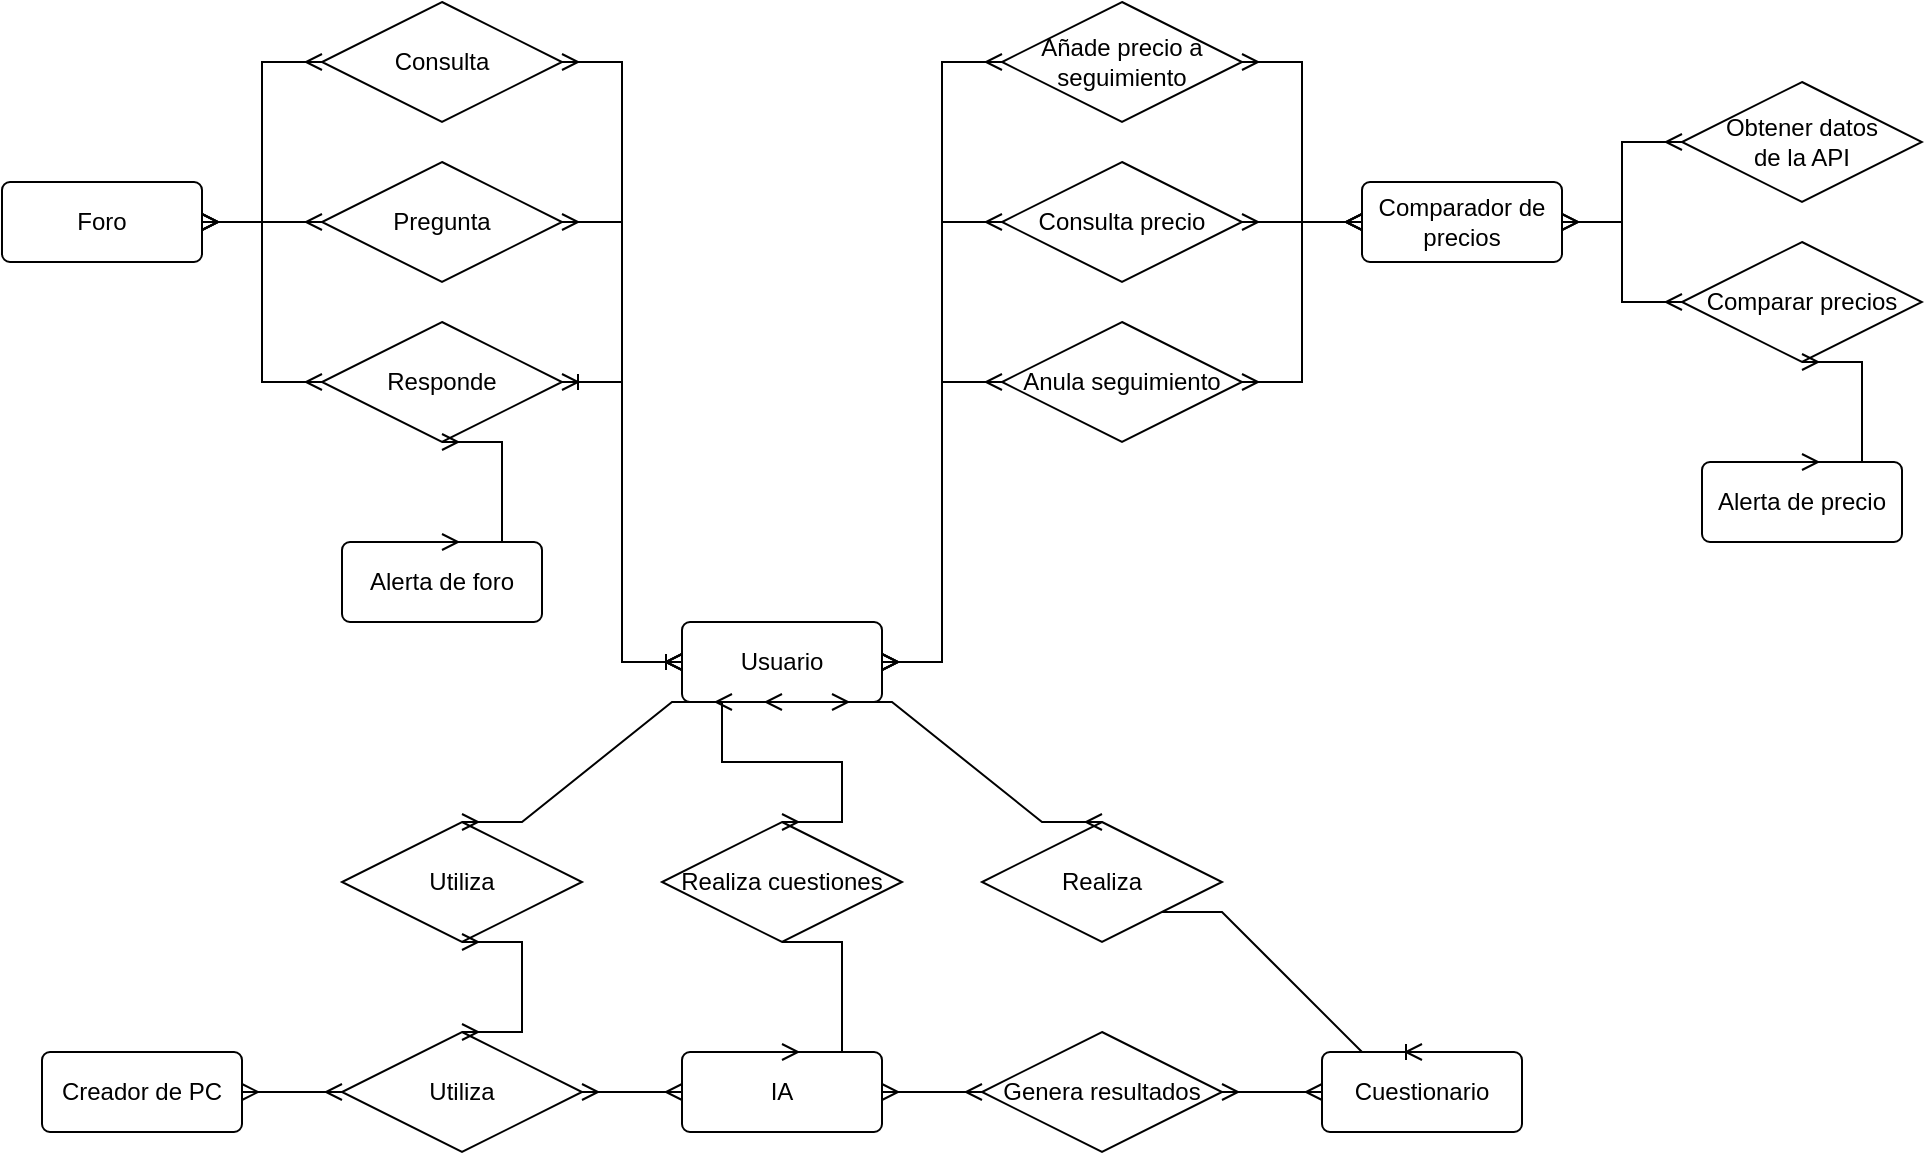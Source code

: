 <mxfile version="22.1.11" type="device">
  <diagram name="Página-1" id="p4Q-tT70X0IZDJlTZ_CB">
    <mxGraphModel dx="1243" dy="760" grid="1" gridSize="10" guides="1" tooltips="1" connect="1" arrows="1" fold="1" page="1" pageScale="1" pageWidth="827" pageHeight="1169" math="0" shadow="0">
      <root>
        <mxCell id="0" />
        <mxCell id="1" parent="0" />
        <mxCell id="1nFRHoAYmDdeG8TISAmw-2" value="Usuario" style="rounded=1;arcSize=10;whiteSpace=wrap;html=1;align=center;" vertex="1" parent="1">
          <mxGeometry x="370" y="500" width="100" height="40" as="geometry" />
        </mxCell>
        <mxCell id="1nFRHoAYmDdeG8TISAmw-3" value="Foro" style="rounded=1;arcSize=10;whiteSpace=wrap;html=1;align=center;" vertex="1" parent="1">
          <mxGeometry x="30" y="280" width="100" height="40" as="geometry" />
        </mxCell>
        <mxCell id="1nFRHoAYmDdeG8TISAmw-4" value="Comparador de precios" style="rounded=1;arcSize=10;whiteSpace=wrap;html=1;align=center;" vertex="1" parent="1">
          <mxGeometry x="710" y="280" width="100" height="40" as="geometry" />
        </mxCell>
        <mxCell id="1nFRHoAYmDdeG8TISAmw-5" value="Creador de PC" style="rounded=1;arcSize=10;whiteSpace=wrap;html=1;align=center;" vertex="1" parent="1">
          <mxGeometry x="50" y="715" width="100" height="40" as="geometry" />
        </mxCell>
        <mxCell id="1nFRHoAYmDdeG8TISAmw-6" value="IA" style="rounded=1;arcSize=10;whiteSpace=wrap;html=1;align=center;" vertex="1" parent="1">
          <mxGeometry x="370" y="715" width="100" height="40" as="geometry" />
        </mxCell>
        <mxCell id="1nFRHoAYmDdeG8TISAmw-7" value="Cuestionario" style="rounded=1;arcSize=10;whiteSpace=wrap;html=1;align=center;" vertex="1" parent="1">
          <mxGeometry x="690" y="715" width="100" height="40" as="geometry" />
        </mxCell>
        <mxCell id="1nFRHoAYmDdeG8TISAmw-9" value="Realiza" style="shape=rhombus;perimeter=rhombusPerimeter;whiteSpace=wrap;html=1;align=center;" vertex="1" parent="1">
          <mxGeometry x="520" y="600" width="120" height="60" as="geometry" />
        </mxCell>
        <mxCell id="1nFRHoAYmDdeG8TISAmw-10" value="Consulta" style="shape=rhombus;perimeter=rhombusPerimeter;whiteSpace=wrap;html=1;align=center;" vertex="1" parent="1">
          <mxGeometry x="190" y="190" width="120" height="60" as="geometry" />
        </mxCell>
        <mxCell id="1nFRHoAYmDdeG8TISAmw-11" value="Pregunta" style="shape=rhombus;perimeter=rhombusPerimeter;whiteSpace=wrap;html=1;align=center;" vertex="1" parent="1">
          <mxGeometry x="190" y="270" width="120" height="60" as="geometry" />
        </mxCell>
        <mxCell id="1nFRHoAYmDdeG8TISAmw-12" value="Responde" style="shape=rhombus;perimeter=rhombusPerimeter;whiteSpace=wrap;html=1;align=center;" vertex="1" parent="1">
          <mxGeometry x="190" y="350" width="120" height="60" as="geometry" />
        </mxCell>
        <mxCell id="1nFRHoAYmDdeG8TISAmw-13" value="" style="edgeStyle=entityRelationEdgeStyle;fontSize=12;html=1;endArrow=ERmany;startArrow=ERmany;rounded=0;entryX=0;entryY=0.5;entryDx=0;entryDy=0;exitX=1;exitY=0.5;exitDx=0;exitDy=0;" edge="1" parent="1" source="1nFRHoAYmDdeG8TISAmw-11" target="1nFRHoAYmDdeG8TISAmw-2">
          <mxGeometry width="100" height="100" relative="1" as="geometry">
            <mxPoint x="390" y="510" as="sourcePoint" />
            <mxPoint x="490" y="410" as="targetPoint" />
          </mxGeometry>
        </mxCell>
        <mxCell id="1nFRHoAYmDdeG8TISAmw-14" value="" style="edgeStyle=entityRelationEdgeStyle;fontSize=12;html=1;endArrow=ERoneToMany;startArrow=ERoneToMany;rounded=0;entryX=0;entryY=0.5;entryDx=0;entryDy=0;exitX=1;exitY=0.5;exitDx=0;exitDy=0;startFill=0;" edge="1" parent="1" source="1nFRHoAYmDdeG8TISAmw-12" target="1nFRHoAYmDdeG8TISAmw-2">
          <mxGeometry width="100" height="100" relative="1" as="geometry">
            <mxPoint x="390" y="510" as="sourcePoint" />
            <mxPoint x="490" y="410" as="targetPoint" />
          </mxGeometry>
        </mxCell>
        <mxCell id="1nFRHoAYmDdeG8TISAmw-15" value="" style="edgeStyle=entityRelationEdgeStyle;fontSize=12;html=1;endArrow=ERmany;startArrow=ERmany;rounded=0;entryX=0;entryY=0.5;entryDx=0;entryDy=0;exitX=1;exitY=0.5;exitDx=0;exitDy=0;" edge="1" parent="1" source="1nFRHoAYmDdeG8TISAmw-10" target="1nFRHoAYmDdeG8TISAmw-2">
          <mxGeometry width="100" height="100" relative="1" as="geometry">
            <mxPoint x="390" y="510" as="sourcePoint" />
            <mxPoint x="490" y="410" as="targetPoint" />
          </mxGeometry>
        </mxCell>
        <mxCell id="1nFRHoAYmDdeG8TISAmw-16" value="" style="edgeStyle=entityRelationEdgeStyle;fontSize=12;html=1;endArrow=ERmany;startArrow=ERmany;rounded=0;entryX=0;entryY=0.5;entryDx=0;entryDy=0;exitX=1;exitY=0.5;exitDx=0;exitDy=0;" edge="1" parent="1" source="1nFRHoAYmDdeG8TISAmw-3" target="1nFRHoAYmDdeG8TISAmw-10">
          <mxGeometry width="100" height="100" relative="1" as="geometry">
            <mxPoint x="390" y="510" as="sourcePoint" />
            <mxPoint x="490" y="410" as="targetPoint" />
          </mxGeometry>
        </mxCell>
        <mxCell id="1nFRHoAYmDdeG8TISAmw-17" value="" style="edgeStyle=entityRelationEdgeStyle;fontSize=12;html=1;endArrow=ERmany;startArrow=ERmany;rounded=0;entryX=0;entryY=0.5;entryDx=0;entryDy=0;exitX=1;exitY=0.5;exitDx=0;exitDy=0;" edge="1" parent="1" source="1nFRHoAYmDdeG8TISAmw-3" target="1nFRHoAYmDdeG8TISAmw-11">
          <mxGeometry width="100" height="100" relative="1" as="geometry">
            <mxPoint x="390" y="510" as="sourcePoint" />
            <mxPoint x="490" y="410" as="targetPoint" />
          </mxGeometry>
        </mxCell>
        <mxCell id="1nFRHoAYmDdeG8TISAmw-18" value="" style="edgeStyle=entityRelationEdgeStyle;fontSize=12;html=1;endArrow=ERmany;startArrow=ERmany;rounded=0;entryX=0;entryY=0.5;entryDx=0;entryDy=0;" edge="1" parent="1" target="1nFRHoAYmDdeG8TISAmw-12">
          <mxGeometry width="100" height="100" relative="1" as="geometry">
            <mxPoint x="130" y="300" as="sourcePoint" />
            <mxPoint x="490" y="410" as="targetPoint" />
          </mxGeometry>
        </mxCell>
        <mxCell id="1nFRHoAYmDdeG8TISAmw-21" value="" style="edgeStyle=entityRelationEdgeStyle;fontSize=12;html=1;endArrow=ERoneToMany;rounded=0;entryX=0.5;entryY=0;entryDx=0;entryDy=0;exitX=1;exitY=1;exitDx=0;exitDy=0;" edge="1" parent="1" source="1nFRHoAYmDdeG8TISAmw-9" target="1nFRHoAYmDdeG8TISAmw-7">
          <mxGeometry width="100" height="100" relative="1" as="geometry">
            <mxPoint x="781" y="805" as="sourcePoint" />
            <mxPoint x="881" y="705" as="targetPoint" />
            <Array as="points">
              <mxPoint x="601" y="645" />
            </Array>
          </mxGeometry>
        </mxCell>
        <mxCell id="1nFRHoAYmDdeG8TISAmw-22" value="Genera resultados" style="shape=rhombus;perimeter=rhombusPerimeter;whiteSpace=wrap;html=1;align=center;" vertex="1" parent="1">
          <mxGeometry x="520" y="705" width="120" height="60" as="geometry" />
        </mxCell>
        <mxCell id="1nFRHoAYmDdeG8TISAmw-23" value="" style="edgeStyle=entityRelationEdgeStyle;fontSize=12;html=1;endArrow=ERmany;startArrow=ERmany;rounded=0;exitX=0;exitY=0.5;exitDx=0;exitDy=0;entryX=1;entryY=0.5;entryDx=0;entryDy=0;" edge="1" parent="1" source="1nFRHoAYmDdeG8TISAmw-7" target="1nFRHoAYmDdeG8TISAmw-22">
          <mxGeometry width="100" height="100" relative="1" as="geometry">
            <mxPoint x="521" y="905" as="sourcePoint" />
            <mxPoint x="790" y="605" as="targetPoint" />
          </mxGeometry>
        </mxCell>
        <mxCell id="1nFRHoAYmDdeG8TISAmw-24" value="" style="edgeStyle=entityRelationEdgeStyle;fontSize=12;html=1;endArrow=ERmany;startArrow=ERmany;rounded=0;entryX=1;entryY=0.5;entryDx=0;entryDy=0;exitX=0;exitY=0.5;exitDx=0;exitDy=0;" edge="1" parent="1" source="1nFRHoAYmDdeG8TISAmw-22" target="1nFRHoAYmDdeG8TISAmw-6">
          <mxGeometry width="100" height="100" relative="1" as="geometry">
            <mxPoint x="40" y="965" as="sourcePoint" />
            <mxPoint x="140" y="865" as="targetPoint" />
          </mxGeometry>
        </mxCell>
        <mxCell id="1nFRHoAYmDdeG8TISAmw-25" value="Realiza cuestiones" style="shape=rhombus;perimeter=rhombusPerimeter;whiteSpace=wrap;html=1;align=center;" vertex="1" parent="1">
          <mxGeometry x="360" y="600" width="120" height="60" as="geometry" />
        </mxCell>
        <mxCell id="1nFRHoAYmDdeG8TISAmw-27" value="" style="edgeStyle=entityRelationEdgeStyle;fontSize=12;html=1;endArrow=ERmany;rounded=0;entryX=0.5;entryY=0;entryDx=0;entryDy=0;exitX=0.5;exitY=1;exitDx=0;exitDy=0;" edge="1" parent="1" source="1nFRHoAYmDdeG8TISAmw-25" target="1nFRHoAYmDdeG8TISAmw-6">
          <mxGeometry width="100" height="100" relative="1" as="geometry">
            <mxPoint x="390" y="895" as="sourcePoint" />
            <mxPoint x="450" y="775" as="targetPoint" />
          </mxGeometry>
        </mxCell>
        <mxCell id="1nFRHoAYmDdeG8TISAmw-28" value="Añade precio a seguimiento" style="shape=rhombus;perimeter=rhombusPerimeter;whiteSpace=wrap;html=1;align=center;" vertex="1" parent="1">
          <mxGeometry x="530" y="190" width="120" height="60" as="geometry" />
        </mxCell>
        <mxCell id="1nFRHoAYmDdeG8TISAmw-29" value="" style="edgeStyle=entityRelationEdgeStyle;fontSize=12;html=1;endArrow=ERmany;startArrow=ERmany;rounded=0;entryX=0;entryY=0.5;entryDx=0;entryDy=0;exitX=1;exitY=0.5;exitDx=0;exitDy=0;" edge="1" parent="1" source="1nFRHoAYmDdeG8TISAmw-2" target="1nFRHoAYmDdeG8TISAmw-28">
          <mxGeometry width="100" height="100" relative="1" as="geometry">
            <mxPoint x="470" y="300" as="sourcePoint" />
            <mxPoint x="460" y="220" as="targetPoint" />
          </mxGeometry>
        </mxCell>
        <mxCell id="1nFRHoAYmDdeG8TISAmw-30" value="Consulta precio" style="shape=rhombus;perimeter=rhombusPerimeter;whiteSpace=wrap;html=1;align=center;" vertex="1" parent="1">
          <mxGeometry x="530" y="270" width="120" height="60" as="geometry" />
        </mxCell>
        <mxCell id="1nFRHoAYmDdeG8TISAmw-31" value="" style="edgeStyle=entityRelationEdgeStyle;fontSize=12;html=1;endArrow=ERmany;startArrow=ERmany;rounded=0;entryX=1;entryY=0.5;entryDx=0;entryDy=0;" edge="1" parent="1" source="1nFRHoAYmDdeG8TISAmw-30" target="1nFRHoAYmDdeG8TISAmw-2">
          <mxGeometry width="100" height="100" relative="1" as="geometry">
            <mxPoint x="360" y="320" as="sourcePoint" />
            <mxPoint x="460" y="220" as="targetPoint" />
          </mxGeometry>
        </mxCell>
        <mxCell id="1nFRHoAYmDdeG8TISAmw-32" value="Anula seguimiento" style="shape=rhombus;perimeter=rhombusPerimeter;whiteSpace=wrap;html=1;align=center;" vertex="1" parent="1">
          <mxGeometry x="530" y="350" width="120" height="60" as="geometry" />
        </mxCell>
        <mxCell id="1nFRHoAYmDdeG8TISAmw-33" value="" style="edgeStyle=entityRelationEdgeStyle;fontSize=12;html=1;endArrow=ERmany;startArrow=ERmany;rounded=0;entryX=0;entryY=0.5;entryDx=0;entryDy=0;exitX=1;exitY=0.5;exitDx=0;exitDy=0;" edge="1" parent="1" source="1nFRHoAYmDdeG8TISAmw-2" target="1nFRHoAYmDdeG8TISAmw-32">
          <mxGeometry width="100" height="100" relative="1" as="geometry">
            <mxPoint x="360" y="320" as="sourcePoint" />
            <mxPoint x="460" y="220" as="targetPoint" />
          </mxGeometry>
        </mxCell>
        <mxCell id="1nFRHoAYmDdeG8TISAmw-34" value="" style="edgeStyle=entityRelationEdgeStyle;fontSize=12;html=1;endArrow=ERmany;startArrow=ERmany;rounded=0;entryX=0;entryY=0.5;entryDx=0;entryDy=0;exitX=1;exitY=0.5;exitDx=0;exitDy=0;" edge="1" parent="1" source="1nFRHoAYmDdeG8TISAmw-28" target="1nFRHoAYmDdeG8TISAmw-4">
          <mxGeometry width="100" height="100" relative="1" as="geometry">
            <mxPoint x="330" y="230" as="sourcePoint" />
            <mxPoint x="430" y="130" as="targetPoint" />
          </mxGeometry>
        </mxCell>
        <mxCell id="1nFRHoAYmDdeG8TISAmw-35" value="" style="edgeStyle=entityRelationEdgeStyle;fontSize=12;html=1;endArrow=ERmany;startArrow=ERmany;rounded=0;exitX=1;exitY=0.5;exitDx=0;exitDy=0;entryX=0;entryY=0.5;entryDx=0;entryDy=0;" edge="1" parent="1" source="1nFRHoAYmDdeG8TISAmw-30" target="1nFRHoAYmDdeG8TISAmw-4">
          <mxGeometry width="100" height="100" relative="1" as="geometry">
            <mxPoint x="330" y="230" as="sourcePoint" />
            <mxPoint x="430" y="130" as="targetPoint" />
          </mxGeometry>
        </mxCell>
        <mxCell id="1nFRHoAYmDdeG8TISAmw-36" value="" style="edgeStyle=entityRelationEdgeStyle;fontSize=12;html=1;endArrow=ERmany;startArrow=ERmany;rounded=0;entryX=0;entryY=0.5;entryDx=0;entryDy=0;" edge="1" parent="1" source="1nFRHoAYmDdeG8TISAmw-32" target="1nFRHoAYmDdeG8TISAmw-4">
          <mxGeometry width="100" height="100" relative="1" as="geometry">
            <mxPoint x="330" y="230" as="sourcePoint" />
            <mxPoint x="430" y="130" as="targetPoint" />
          </mxGeometry>
        </mxCell>
        <mxCell id="1nFRHoAYmDdeG8TISAmw-37" value="Obtener datos &lt;br&gt;de la API" style="shape=rhombus;perimeter=rhombusPerimeter;whiteSpace=wrap;html=1;align=center;" vertex="1" parent="1">
          <mxGeometry x="870" y="230" width="120" height="60" as="geometry" />
        </mxCell>
        <mxCell id="1nFRHoAYmDdeG8TISAmw-38" value="" style="edgeStyle=entityRelationEdgeStyle;fontSize=12;html=1;endArrow=ERmany;startArrow=ERmany;rounded=0;entryX=0;entryY=0.5;entryDx=0;entryDy=0;exitX=1;exitY=0.5;exitDx=0;exitDy=0;" edge="1" parent="1" source="1nFRHoAYmDdeG8TISAmw-4" target="1nFRHoAYmDdeG8TISAmw-37">
          <mxGeometry width="100" height="100" relative="1" as="geometry">
            <mxPoint x="710" y="480" as="sourcePoint" />
            <mxPoint x="810" y="380" as="targetPoint" />
          </mxGeometry>
        </mxCell>
        <mxCell id="1nFRHoAYmDdeG8TISAmw-39" value="Comparar precios" style="shape=rhombus;perimeter=rhombusPerimeter;whiteSpace=wrap;html=1;align=center;" vertex="1" parent="1">
          <mxGeometry x="870" y="310" width="120" height="60" as="geometry" />
        </mxCell>
        <mxCell id="1nFRHoAYmDdeG8TISAmw-40" value="" style="edgeStyle=entityRelationEdgeStyle;fontSize=12;html=1;endArrow=ERmany;startArrow=ERmany;rounded=0;entryX=0;entryY=0.5;entryDx=0;entryDy=0;" edge="1" parent="1" target="1nFRHoAYmDdeG8TISAmw-39">
          <mxGeometry width="100" height="100" relative="1" as="geometry">
            <mxPoint x="810" y="300" as="sourcePoint" />
            <mxPoint x="460" y="290" as="targetPoint" />
          </mxGeometry>
        </mxCell>
        <mxCell id="1nFRHoAYmDdeG8TISAmw-44" value="Alerta de precio" style="rounded=1;arcSize=10;whiteSpace=wrap;html=1;align=center;" vertex="1" parent="1">
          <mxGeometry x="880" y="420" width="100" height="40" as="geometry" />
        </mxCell>
        <mxCell id="1nFRHoAYmDdeG8TISAmw-45" value="" style="edgeStyle=entityRelationEdgeStyle;fontSize=12;html=1;endArrow=ERmany;startArrow=ERmany;rounded=0;entryX=0.5;entryY=1;entryDx=0;entryDy=0;exitX=0.5;exitY=0;exitDx=0;exitDy=0;" edge="1" parent="1" source="1nFRHoAYmDdeG8TISAmw-44" target="1nFRHoAYmDdeG8TISAmw-39">
          <mxGeometry width="100" height="100" relative="1" as="geometry">
            <mxPoint x="500" y="390" as="sourcePoint" />
            <mxPoint x="930" y="430" as="targetPoint" />
          </mxGeometry>
        </mxCell>
        <mxCell id="1nFRHoAYmDdeG8TISAmw-46" value="Alerta de foro" style="rounded=1;arcSize=10;whiteSpace=wrap;html=1;align=center;" vertex="1" parent="1">
          <mxGeometry x="200" y="460" width="100" height="40" as="geometry" />
        </mxCell>
        <mxCell id="1nFRHoAYmDdeG8TISAmw-47" value="" style="edgeStyle=entityRelationEdgeStyle;fontSize=12;html=1;endArrow=ERmany;startArrow=ERmany;rounded=0;entryX=0.5;entryY=1;entryDx=0;entryDy=0;exitX=0.5;exitY=0;exitDx=0;exitDy=0;" edge="1" parent="1" source="1nFRHoAYmDdeG8TISAmw-46" target="1nFRHoAYmDdeG8TISAmw-12">
          <mxGeometry width="100" height="100" relative="1" as="geometry">
            <mxPoint x="-180" y="410" as="sourcePoint" />
            <mxPoint x="250" y="370" as="targetPoint" />
          </mxGeometry>
        </mxCell>
        <mxCell id="1nFRHoAYmDdeG8TISAmw-48" value="Utiliza" style="shape=rhombus;perimeter=rhombusPerimeter;whiteSpace=wrap;html=1;align=center;" vertex="1" parent="1">
          <mxGeometry x="200" y="600" width="120" height="60" as="geometry" />
        </mxCell>
        <mxCell id="1nFRHoAYmDdeG8TISAmw-49" value="Utiliza" style="shape=rhombus;perimeter=rhombusPerimeter;whiteSpace=wrap;html=1;align=center;" vertex="1" parent="1">
          <mxGeometry x="200" y="705" width="120" height="60" as="geometry" />
        </mxCell>
        <mxCell id="1nFRHoAYmDdeG8TISAmw-50" value="" style="edgeStyle=entityRelationEdgeStyle;fontSize=12;html=1;endArrow=ERmany;startArrow=ERmany;rounded=0;exitX=1;exitY=0.5;exitDx=0;exitDy=0;entryX=0;entryY=0.5;entryDx=0;entryDy=0;" edge="1" parent="1" source="1nFRHoAYmDdeG8TISAmw-5" target="1nFRHoAYmDdeG8TISAmw-49">
          <mxGeometry width="100" height="100" relative="1" as="geometry">
            <mxPoint x="350" y="620" as="sourcePoint" />
            <mxPoint x="450" y="520" as="targetPoint" />
          </mxGeometry>
        </mxCell>
        <mxCell id="1nFRHoAYmDdeG8TISAmw-51" value="" style="edgeStyle=entityRelationEdgeStyle;fontSize=12;html=1;endArrow=ERmany;startArrow=ERmany;rounded=0;entryX=0.5;entryY=1;entryDx=0;entryDy=0;exitX=0.5;exitY=0;exitDx=0;exitDy=0;" edge="1" parent="1" source="1nFRHoAYmDdeG8TISAmw-49" target="1nFRHoAYmDdeG8TISAmw-48">
          <mxGeometry width="100" height="100" relative="1" as="geometry">
            <mxPoint x="350" y="620" as="sourcePoint" />
            <mxPoint x="450" y="520" as="targetPoint" />
          </mxGeometry>
        </mxCell>
        <mxCell id="1nFRHoAYmDdeG8TISAmw-52" value="" style="edgeStyle=entityRelationEdgeStyle;fontSize=12;html=1;endArrow=ERmany;startArrow=ERmany;rounded=0;entryX=0;entryY=0.5;entryDx=0;entryDy=0;exitX=1;exitY=0.5;exitDx=0;exitDy=0;" edge="1" parent="1" source="1nFRHoAYmDdeG8TISAmw-49" target="1nFRHoAYmDdeG8TISAmw-6">
          <mxGeometry width="100" height="100" relative="1" as="geometry">
            <mxPoint x="350" y="620" as="sourcePoint" />
            <mxPoint x="450" y="520" as="targetPoint" />
          </mxGeometry>
        </mxCell>
        <mxCell id="1nFRHoAYmDdeG8TISAmw-53" value="" style="edgeStyle=entityRelationEdgeStyle;fontSize=12;html=1;endArrow=ERmany;startArrow=ERmany;rounded=0;entryX=0.25;entryY=1;entryDx=0;entryDy=0;exitX=0.5;exitY=0;exitDx=0;exitDy=0;" edge="1" parent="1" source="1nFRHoAYmDdeG8TISAmw-48" target="1nFRHoAYmDdeG8TISAmw-2">
          <mxGeometry width="100" height="100" relative="1" as="geometry">
            <mxPoint x="350" y="620" as="sourcePoint" />
            <mxPoint x="450" y="520" as="targetPoint" />
          </mxGeometry>
        </mxCell>
        <mxCell id="1nFRHoAYmDdeG8TISAmw-54" value="" style="edgeStyle=entityRelationEdgeStyle;fontSize=12;html=1;endArrow=ERmany;startArrow=ERmany;rounded=0;exitX=0.5;exitY=0;exitDx=0;exitDy=0;" edge="1" parent="1" source="1nFRHoAYmDdeG8TISAmw-25">
          <mxGeometry width="100" height="100" relative="1" as="geometry">
            <mxPoint x="350" y="620" as="sourcePoint" />
            <mxPoint x="420" y="540" as="targetPoint" />
          </mxGeometry>
        </mxCell>
        <mxCell id="1nFRHoAYmDdeG8TISAmw-55" value="" style="edgeStyle=entityRelationEdgeStyle;fontSize=12;html=1;endArrow=ERmany;startArrow=ERmany;rounded=0;entryX=0.75;entryY=1;entryDx=0;entryDy=0;exitX=0.5;exitY=0;exitDx=0;exitDy=0;" edge="1" parent="1" source="1nFRHoAYmDdeG8TISAmw-9" target="1nFRHoAYmDdeG8TISAmw-2">
          <mxGeometry width="100" height="100" relative="1" as="geometry">
            <mxPoint x="350" y="620" as="sourcePoint" />
            <mxPoint x="450" y="520" as="targetPoint" />
          </mxGeometry>
        </mxCell>
      </root>
    </mxGraphModel>
  </diagram>
</mxfile>

